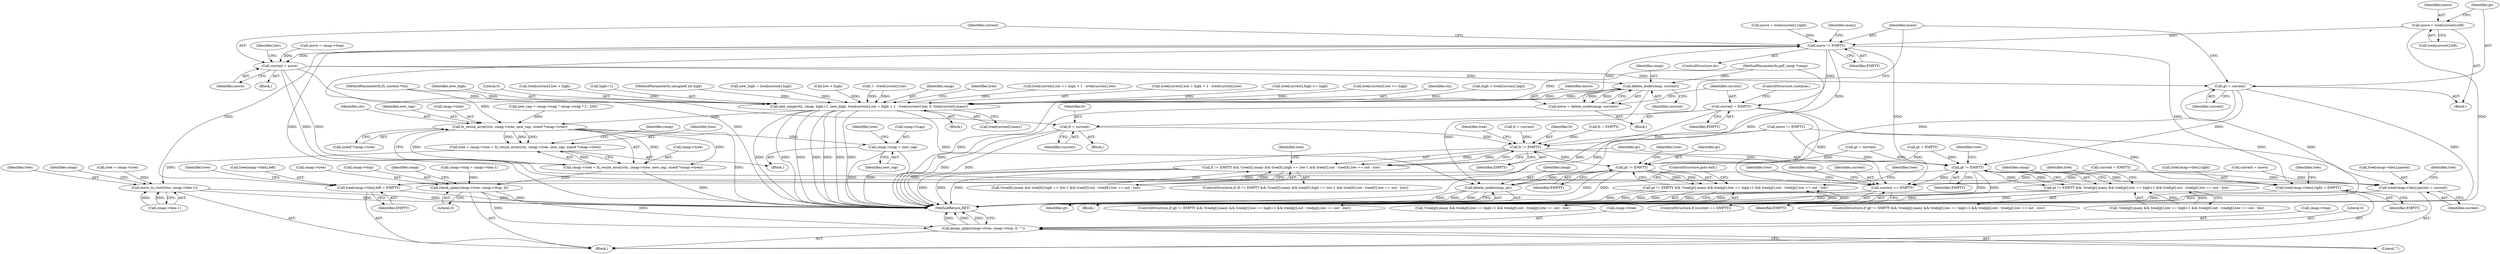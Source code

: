 digraph "0_ghostscript_71ceebcf56e682504da22c4035b39a2d451e8ffd@array" {
"1000340" [label="(Call,move = tree[current].left)"];
"1000362" [label="(Call,move != EMPTY)"];
"1000163" [label="(Call,current = move)"];
"1000222" [label="(Call,delete_node(cmap, current))"];
"1000220" [label="(Call,move = delete_node(cmap, current))"];
"1000303" [label="(Call,add_range(ctx, cmap, high+1, new_high, tree[current].out + high + 1 - tree[current].low, 0, tree[current].many))"];
"1000504" [label="(Call,delete_node(cmap, gt))"];
"1000593" [label="(Call,fz_resize_array(ctx, cmap->tree, new_cap, sizeof *cmap->tree))"];
"1000587" [label="(Call,tree = cmap->tree = fz_resize_array(ctx, cmap->tree, new_cap, sizeof *cmap->tree))"];
"1000726" [label="(Call,move_to_root(tree, cmap->tlen-1))"];
"1000589" [label="(Call,cmap->tree = fz_resize_array(ctx, cmap->tree, new_cap, sizeof *cmap->tree))"];
"1000744" [label="(Call,check_splay(cmap->tree, cmap->ttop, 0))"];
"1000752" [label="(Call,dump_splay(cmap->tree, cmap->ttop, 0, \"\"))"];
"1000604" [label="(Call,cmap->tcap = new_cap)"];
"1000347" [label="(Call,gt = current)"];
"1000457" [label="(Call,gt != EMPTY)"];
"1000456" [label="(Call,gt != EMPTY && !tree[gt].many && tree[gt].low == high+1 && tree[gt].out - tree[gt].low == out - low)"];
"1000510" [label="(Call,gt != EMPTY)"];
"1000509" [label="(Call,gt != EMPTY && !tree[gt].many && tree[gt].low == high+1 && tree[gt].out - tree[gt].low == out - low)"];
"1000645" [label="(Call,tree[cmap->tlen].left = EMPTY)"];
"1000654" [label="(Call,tree[cmap->tlen].right = EMPTY)"];
"1000677" [label="(Call,current == EMPTY)"];
"1000359" [label="(Call,lt = current)"];
"1000412" [label="(Call,lt != EMPTY)"];
"1000411" [label="(Call,lt != EMPTY && !tree[lt].many && tree[lt].high == low-1 && tree[lt].out - tree[lt].low == out - low)"];
"1000636" [label="(Call,tree[cmap->tlen].parent = current)"];
"1000225" [label="(Call,current = EMPTY)"];
"1000219" [label="(Block,)"];
"1000457" [label="(Call,gt != EMPTY)"];
"1000744" [label="(Call,check_splay(cmap->tree, cmap->ttop, 0))"];
"1000119" [label="(Block,)"];
"1000339" [label="(Block,)"];
"1000325" [label="(Literal,0)"];
"1000646" [label="(Call,tree[cmap->tlen].left)"];
"1000608" [label="(Identifier,new_cap)"];
"1000756" [label="(Call,cmap->ttop)"];
"1000224" [label="(Identifier,current)"];
"1000134" [label="(Call,tree = cmap->tree)"];
"1000678" [label="(Identifier,current)"];
"1000155" [label="(Call,lt = EMPTY)"];
"1000645" [label="(Call,tree[cmap->tlen].left = EMPTY)"];
"1000588" [label="(Identifier,tree)"];
"1000575" [label="(Call,new_cap = cmap->tcap ? cmap->tcap * 2 : 256)"];
"1000612" [label="(Identifier,tree)"];
"1000458" [label="(Identifier,gt)"];
"1000332" [label="(Call,tree[current].low > high)"];
"1000677" [label="(Call,current == EMPTY)"];
"1000225" [label="(Call,current = EMPTY)"];
"1000285" [label="(Block,)"];
"1000342" [label="(Call,tree[current].left)"];
"1000361" [label="(Identifier,current)"];
"1000112" [label="(MethodParameterIn,fz_context *ctx)"];
"1000657" [label="(Identifier,tree)"];
"1000761" [label="(MethodReturn,RET)"];
"1000590" [label="(Call,cmap->tree)"];
"1000460" [label="(Call,!tree[gt].many && tree[gt].low == high+1 && tree[gt].out - tree[gt].low == out - low)"];
"1000151" [label="(Call,gt = EMPTY)"];
"1000306" [label="(Call,high+1)"];
"1000604" [label="(Call,cmap->tcap = new_cap)"];
"1000388" [label="(Call,gt = current)"];
"1000369" [label="(Call,current = move)"];
"1000690" [label="(Identifier,tree)"];
"1000760" [label="(Literal,\"\")"];
"1000169" [label="(Identifier,low)"];
"1000748" [label="(Call,cmap->ttop)"];
"1000451" [label="(Identifier,tree)"];
"1000637" [label="(Call,tree[cmap->tlen].parent)"];
"1000662" [label="(Identifier,EMPTY)"];
"1000589" [label="(Call,cmap->tree = fz_resize_array(ctx, cmap->tree, new_cap, sizeof *cmap->tree))"];
"1000115" [label="(MethodParameterIn,unsigned int high)"];
"1000568" [label="(Identifier,cmap)"];
"1000728" [label="(Call,cmap->tlen-1)"];
"1000226" [label="(Identifier,current)"];
"1000352" [label="(Call,move = tree[current].right)"];
"1000287" [label="(Call,new_high = tree[current].high)"];
"1000754" [label="(Identifier,cmap)"];
"1000123" [label="(Call,low > high)"];
"1000549" [label="(Identifier,tree)"];
"1000507" [label="(ControlStructure,goto exit;)"];
"1000318" [label="(Call,1 - tree[current].low)"];
"1000727" [label="(Identifier,tree)"];
"1000513" [label="(Call,!tree[gt].many && tree[gt].low == high+1 && tree[gt].out - tree[gt].low == out - low)"];
"1000351" [label="(Block,)"];
"1000726" [label="(Call,move_to_root(tree, cmap->tlen-1))"];
"1000305" [label="(Identifier,cmap)"];
"1000682" [label="(Identifier,cmap)"];
"1000464" [label="(Identifier,tree)"];
"1000335" [label="(Identifier,tree)"];
"1000183" [label="(Call,tree[current].out += high + 1 - tree[current].low)"];
"1000594" [label="(Identifier,ctx)"];
"1000113" [label="(MethodParameterIn,pdf_cmap *cmap)"];
"1000512" [label="(Identifier,EMPTY)"];
"1000310" [label="(Call,tree[current].out + high + 1 - tree[current].low)"];
"1000165" [label="(Identifier,move)"];
"1000598" [label="(Identifier,new_cap)"];
"1000648" [label="(Identifier,tree)"];
"1000599" [label="(Call,sizeof *cmap->tree)"];
"1000412" [label="(Call,lt != EMPTY)"];
"1000751" [label="(Literal,0)"];
"1000162" [label="(Block,)"];
"1000419" [label="(Identifier,tree)"];
"1000759" [label="(Literal,0)"];
"1000605" [label="(Call,cmap->tcap)"];
"1000363" [label="(Identifier,move)"];
"1000504" [label="(Call,delete_node(cmap, gt))"];
"1000606" [label="(Identifier,cmap)"];
"1000326" [label="(Call,tree[current].many)"];
"1000303" [label="(Call,add_range(ctx, cmap, high+1, new_high, tree[current].out + high + 1 - tree[current].low, 0, tree[current].many))"];
"1000735" [label="(Identifier,cmap)"];
"1000414" [label="(Identifier,EMPTY)"];
"1000595" [label="(Call,cmap->tree)"];
"1000517" [label="(Identifier,tree)"];
"1000456" [label="(Call,gt != EMPTY && !tree[gt].many && tree[gt].low == high+1 && tree[gt].out - tree[gt].low == out - low)"];
"1000222" [label="(Call,delete_node(cmap, current))"];
"1000340" [label="(Call,move = tree[current].left)"];
"1000753" [label="(Call,cmap->tree)"];
"1000227" [label="(Identifier,EMPTY)"];
"1000506" [label="(Identifier,gt)"];
"1000348" [label="(Identifier,gt)"];
"1000164" [label="(Identifier,current)"];
"1000654" [label="(Call,tree[cmap->tlen].right = EMPTY)"];
"1000492" [label="(Block,)"];
"1000733" [label="(Call,cmap->ttop = cmap->tlen-1)"];
"1000360" [label="(Identifier,lt)"];
"1000239" [label="(Call,tree[current].high <= high)"];
"1000644" [label="(Identifier,current)"];
"1000221" [label="(Identifier,move)"];
"1000347" [label="(Call,gt = current)"];
"1000145" [label="(Call,move = cmap->ttop)"];
"1000459" [label="(Identifier,EMPTY)"];
"1000745" [label="(Call,cmap->tree)"];
"1000505" [label="(Identifier,cmap)"];
"1000362" [label="(Call,move != EMPTY)"];
"1000573" [label="(Block,)"];
"1000403" [label="(Call,move != EMPTY)"];
"1000341" [label="(Identifier,move)"];
"1000676" [label="(ControlStructure,if (current == EMPTY))"];
"1000175" [label="(Call,tree[current].low <= high)"];
"1000359" [label="(Call,lt = current)"];
"1000161" [label="(ControlStructure,do)"];
"1000562" [label="(Call,current = EMPTY)"];
"1000510" [label="(Call,gt != EMPTY)"];
"1000163" [label="(Call,current = move)"];
"1000636" [label="(Call,tree[cmap->tlen].parent = current)"];
"1000455" [label="(ControlStructure,if (gt != EMPTY && !tree[gt].many && tree[gt].low == high+1 && tree[gt].out - tree[gt].low == out - low))"];
"1000509" [label="(Call,gt != EMPTY && !tree[gt].many && tree[gt].low == high+1 && tree[gt].out - tree[gt].low == out - low)"];
"1000349" [label="(Identifier,current)"];
"1000408" [label="(Identifier,many)"];
"1000400" [label="(Call,lt = current)"];
"1000511" [label="(Identifier,gt)"];
"1000364" [label="(Identifier,EMPTY)"];
"1000653" [label="(Identifier,EMPTY)"];
"1000413" [label="(Identifier,lt)"];
"1000411" [label="(Call,lt != EMPTY && !tree[lt].many && tree[lt].high == low-1 && tree[lt].out - tree[lt].low == out - low)"];
"1000593" [label="(Call,fz_resize_array(ctx, cmap->tree, new_cap, sizeof *cmap->tree))"];
"1000220" [label="(Call,move = delete_node(cmap, current))"];
"1000496" [label="(Identifier,tree)"];
"1000655" [label="(Call,tree[cmap->tlen].right)"];
"1000410" [label="(ControlStructure,if (lt != EMPTY && !tree[lt].many && tree[lt].high == low-1 && tree[lt].out - tree[lt].low == out - low))"];
"1000587" [label="(Call,tree = cmap->tree = fz_resize_array(ctx, cmap->tree, new_cap, sizeof *cmap->tree))"];
"1000304" [label="(Identifier,ctx)"];
"1000415" [label="(Call,!tree[lt].many && tree[lt].high == low-1 && tree[lt].out - tree[lt].low == out - low)"];
"1000228" [label="(ControlStructure,continue;)"];
"1000223" [label="(Identifier,cmap)"];
"1000278" [label="(Call,high < tree[current].high)"];
"1000666" [label="(Identifier,tree)"];
"1000508" [label="(ControlStructure,if (gt != EMPTY && !tree[gt].many && tree[gt].low == high+1 && tree[gt].out - tree[gt].low == out - low))"];
"1000752" [label="(Call,dump_splay(cmap->tree, cmap->ttop, 0, \"\"))"];
"1000679" [label="(Identifier,EMPTY)"];
"1000309" [label="(Identifier,new_high)"];
"1000340" -> "1000339"  [label="AST: "];
"1000340" -> "1000342"  [label="CFG: "];
"1000341" -> "1000340"  [label="AST: "];
"1000342" -> "1000340"  [label="AST: "];
"1000348" -> "1000340"  [label="CFG: "];
"1000340" -> "1000761"  [label="DDG: "];
"1000340" -> "1000362"  [label="DDG: "];
"1000362" -> "1000161"  [label="AST: "];
"1000362" -> "1000364"  [label="CFG: "];
"1000363" -> "1000362"  [label="AST: "];
"1000364" -> "1000362"  [label="AST: "];
"1000164" -> "1000362"  [label="CFG: "];
"1000408" -> "1000362"  [label="CFG: "];
"1000362" -> "1000761"  [label="DDG: "];
"1000362" -> "1000761"  [label="DDG: "];
"1000362" -> "1000163"  [label="DDG: "];
"1000362" -> "1000225"  [label="DDG: "];
"1000220" -> "1000362"  [label="DDG: "];
"1000352" -> "1000362"  [label="DDG: "];
"1000362" -> "1000412"  [label="DDG: "];
"1000362" -> "1000645"  [label="DDG: "];
"1000362" -> "1000654"  [label="DDG: "];
"1000362" -> "1000677"  [label="DDG: "];
"1000163" -> "1000162"  [label="AST: "];
"1000163" -> "1000165"  [label="CFG: "];
"1000164" -> "1000163"  [label="AST: "];
"1000165" -> "1000163"  [label="AST: "];
"1000169" -> "1000163"  [label="CFG: "];
"1000145" -> "1000163"  [label="DDG: "];
"1000163" -> "1000222"  [label="DDG: "];
"1000163" -> "1000347"  [label="DDG: "];
"1000163" -> "1000359"  [label="DDG: "];
"1000163" -> "1000636"  [label="DDG: "];
"1000163" -> "1000677"  [label="DDG: "];
"1000222" -> "1000220"  [label="AST: "];
"1000222" -> "1000224"  [label="CFG: "];
"1000223" -> "1000222"  [label="AST: "];
"1000224" -> "1000222"  [label="AST: "];
"1000220" -> "1000222"  [label="CFG: "];
"1000222" -> "1000761"  [label="DDG: "];
"1000222" -> "1000220"  [label="DDG: "];
"1000222" -> "1000220"  [label="DDG: "];
"1000303" -> "1000222"  [label="DDG: "];
"1000113" -> "1000222"  [label="DDG: "];
"1000222" -> "1000303"  [label="DDG: "];
"1000222" -> "1000504"  [label="DDG: "];
"1000220" -> "1000219"  [label="AST: "];
"1000221" -> "1000220"  [label="AST: "];
"1000226" -> "1000220"  [label="CFG: "];
"1000220" -> "1000761"  [label="DDG: "];
"1000303" -> "1000285"  [label="AST: "];
"1000303" -> "1000326"  [label="CFG: "];
"1000304" -> "1000303"  [label="AST: "];
"1000305" -> "1000303"  [label="AST: "];
"1000306" -> "1000303"  [label="AST: "];
"1000309" -> "1000303"  [label="AST: "];
"1000310" -> "1000303"  [label="AST: "];
"1000325" -> "1000303"  [label="AST: "];
"1000326" -> "1000303"  [label="AST: "];
"1000335" -> "1000303"  [label="CFG: "];
"1000303" -> "1000761"  [label="DDG: "];
"1000303" -> "1000761"  [label="DDG: "];
"1000303" -> "1000761"  [label="DDG: "];
"1000303" -> "1000761"  [label="DDG: "];
"1000303" -> "1000761"  [label="DDG: "];
"1000303" -> "1000761"  [label="DDG: "];
"1000303" -> "1000761"  [label="DDG: "];
"1000112" -> "1000303"  [label="DDG: "];
"1000287" -> "1000303"  [label="DDG: "];
"1000183" -> "1000303"  [label="DDG: "];
"1000115" -> "1000303"  [label="DDG: "];
"1000123" -> "1000303"  [label="DDG: "];
"1000175" -> "1000303"  [label="DDG: "];
"1000278" -> "1000303"  [label="DDG: "];
"1000332" -> "1000303"  [label="DDG: "];
"1000239" -> "1000303"  [label="DDG: "];
"1000318" -> "1000303"  [label="DDG: "];
"1000318" -> "1000303"  [label="DDG: "];
"1000113" -> "1000303"  [label="DDG: "];
"1000303" -> "1000504"  [label="DDG: "];
"1000303" -> "1000593"  [label="DDG: "];
"1000504" -> "1000492"  [label="AST: "];
"1000504" -> "1000506"  [label="CFG: "];
"1000505" -> "1000504"  [label="AST: "];
"1000506" -> "1000504"  [label="AST: "];
"1000507" -> "1000504"  [label="CFG: "];
"1000504" -> "1000761"  [label="DDG: "];
"1000504" -> "1000761"  [label="DDG: "];
"1000504" -> "1000761"  [label="DDG: "];
"1000113" -> "1000504"  [label="DDG: "];
"1000457" -> "1000504"  [label="DDG: "];
"1000593" -> "1000589"  [label="AST: "];
"1000593" -> "1000599"  [label="CFG: "];
"1000594" -> "1000593"  [label="AST: "];
"1000595" -> "1000593"  [label="AST: "];
"1000598" -> "1000593"  [label="AST: "];
"1000599" -> "1000593"  [label="AST: "];
"1000589" -> "1000593"  [label="CFG: "];
"1000593" -> "1000761"  [label="DDG: "];
"1000593" -> "1000587"  [label="DDG: "];
"1000593" -> "1000587"  [label="DDG: "];
"1000593" -> "1000587"  [label="DDG: "];
"1000593" -> "1000589"  [label="DDG: "];
"1000593" -> "1000589"  [label="DDG: "];
"1000593" -> "1000589"  [label="DDG: "];
"1000112" -> "1000593"  [label="DDG: "];
"1000575" -> "1000593"  [label="DDG: "];
"1000593" -> "1000604"  [label="DDG: "];
"1000587" -> "1000573"  [label="AST: "];
"1000587" -> "1000589"  [label="CFG: "];
"1000588" -> "1000587"  [label="AST: "];
"1000589" -> "1000587"  [label="AST: "];
"1000606" -> "1000587"  [label="CFG: "];
"1000589" -> "1000587"  [label="DDG: "];
"1000587" -> "1000726"  [label="DDG: "];
"1000726" -> "1000119"  [label="AST: "];
"1000726" -> "1000728"  [label="CFG: "];
"1000727" -> "1000726"  [label="AST: "];
"1000728" -> "1000726"  [label="AST: "];
"1000735" -> "1000726"  [label="CFG: "];
"1000726" -> "1000761"  [label="DDG: "];
"1000726" -> "1000761"  [label="DDG: "];
"1000134" -> "1000726"  [label="DDG: "];
"1000728" -> "1000726"  [label="DDG: "];
"1000728" -> "1000726"  [label="DDG: "];
"1000590" -> "1000589"  [label="AST: "];
"1000589" -> "1000761"  [label="DDG: "];
"1000589" -> "1000744"  [label="DDG: "];
"1000744" -> "1000119"  [label="AST: "];
"1000744" -> "1000751"  [label="CFG: "];
"1000745" -> "1000744"  [label="AST: "];
"1000748" -> "1000744"  [label="AST: "];
"1000751" -> "1000744"  [label="AST: "];
"1000754" -> "1000744"  [label="CFG: "];
"1000744" -> "1000761"  [label="DDG: "];
"1000733" -> "1000744"  [label="DDG: "];
"1000744" -> "1000752"  [label="DDG: "];
"1000744" -> "1000752"  [label="DDG: "];
"1000752" -> "1000119"  [label="AST: "];
"1000752" -> "1000760"  [label="CFG: "];
"1000753" -> "1000752"  [label="AST: "];
"1000756" -> "1000752"  [label="AST: "];
"1000759" -> "1000752"  [label="AST: "];
"1000760" -> "1000752"  [label="AST: "];
"1000761" -> "1000752"  [label="CFG: "];
"1000752" -> "1000761"  [label="DDG: "];
"1000752" -> "1000761"  [label="DDG: "];
"1000752" -> "1000761"  [label="DDG: "];
"1000604" -> "1000573"  [label="AST: "];
"1000604" -> "1000608"  [label="CFG: "];
"1000605" -> "1000604"  [label="AST: "];
"1000608" -> "1000604"  [label="AST: "];
"1000612" -> "1000604"  [label="CFG: "];
"1000604" -> "1000761"  [label="DDG: "];
"1000604" -> "1000761"  [label="DDG: "];
"1000347" -> "1000339"  [label="AST: "];
"1000347" -> "1000349"  [label="CFG: "];
"1000348" -> "1000347"  [label="AST: "];
"1000349" -> "1000347"  [label="AST: "];
"1000363" -> "1000347"  [label="CFG: "];
"1000347" -> "1000761"  [label="DDG: "];
"1000347" -> "1000761"  [label="DDG: "];
"1000347" -> "1000457"  [label="DDG: "];
"1000347" -> "1000510"  [label="DDG: "];
"1000457" -> "1000456"  [label="AST: "];
"1000457" -> "1000459"  [label="CFG: "];
"1000458" -> "1000457"  [label="AST: "];
"1000459" -> "1000457"  [label="AST: "];
"1000464" -> "1000457"  [label="CFG: "];
"1000456" -> "1000457"  [label="CFG: "];
"1000457" -> "1000761"  [label="DDG: "];
"1000457" -> "1000761"  [label="DDG: "];
"1000457" -> "1000456"  [label="DDG: "];
"1000457" -> "1000456"  [label="DDG: "];
"1000388" -> "1000457"  [label="DDG: "];
"1000151" -> "1000457"  [label="DDG: "];
"1000412" -> "1000457"  [label="DDG: "];
"1000456" -> "1000455"  [label="AST: "];
"1000456" -> "1000460"  [label="CFG: "];
"1000460" -> "1000456"  [label="AST: "];
"1000496" -> "1000456"  [label="CFG: "];
"1000507" -> "1000456"  [label="CFG: "];
"1000456" -> "1000761"  [label="DDG: "];
"1000456" -> "1000761"  [label="DDG: "];
"1000456" -> "1000761"  [label="DDG: "];
"1000460" -> "1000456"  [label="DDG: "];
"1000460" -> "1000456"  [label="DDG: "];
"1000510" -> "1000509"  [label="AST: "];
"1000510" -> "1000512"  [label="CFG: "];
"1000511" -> "1000510"  [label="AST: "];
"1000512" -> "1000510"  [label="AST: "];
"1000517" -> "1000510"  [label="CFG: "];
"1000509" -> "1000510"  [label="CFG: "];
"1000510" -> "1000761"  [label="DDG: "];
"1000510" -> "1000761"  [label="DDG: "];
"1000510" -> "1000509"  [label="DDG: "];
"1000510" -> "1000509"  [label="DDG: "];
"1000388" -> "1000510"  [label="DDG: "];
"1000151" -> "1000510"  [label="DDG: "];
"1000412" -> "1000510"  [label="DDG: "];
"1000510" -> "1000645"  [label="DDG: "];
"1000510" -> "1000654"  [label="DDG: "];
"1000510" -> "1000677"  [label="DDG: "];
"1000509" -> "1000508"  [label="AST: "];
"1000509" -> "1000513"  [label="CFG: "];
"1000513" -> "1000509"  [label="AST: "];
"1000549" -> "1000509"  [label="CFG: "];
"1000568" -> "1000509"  [label="CFG: "];
"1000509" -> "1000761"  [label="DDG: "];
"1000509" -> "1000761"  [label="DDG: "];
"1000509" -> "1000761"  [label="DDG: "];
"1000513" -> "1000509"  [label="DDG: "];
"1000513" -> "1000509"  [label="DDG: "];
"1000645" -> "1000119"  [label="AST: "];
"1000645" -> "1000653"  [label="CFG: "];
"1000646" -> "1000645"  [label="AST: "];
"1000653" -> "1000645"  [label="AST: "];
"1000657" -> "1000645"  [label="CFG: "];
"1000645" -> "1000761"  [label="DDG: "];
"1000403" -> "1000645"  [label="DDG: "];
"1000654" -> "1000119"  [label="AST: "];
"1000654" -> "1000662"  [label="CFG: "];
"1000655" -> "1000654"  [label="AST: "];
"1000662" -> "1000654"  [label="AST: "];
"1000666" -> "1000654"  [label="CFG: "];
"1000654" -> "1000761"  [label="DDG: "];
"1000403" -> "1000654"  [label="DDG: "];
"1000677" -> "1000676"  [label="AST: "];
"1000677" -> "1000679"  [label="CFG: "];
"1000678" -> "1000677"  [label="AST: "];
"1000679" -> "1000677"  [label="AST: "];
"1000682" -> "1000677"  [label="CFG: "];
"1000690" -> "1000677"  [label="CFG: "];
"1000677" -> "1000761"  [label="DDG: "];
"1000677" -> "1000761"  [label="DDG: "];
"1000677" -> "1000761"  [label="DDG: "];
"1000225" -> "1000677"  [label="DDG: "];
"1000562" -> "1000677"  [label="DDG: "];
"1000369" -> "1000677"  [label="DDG: "];
"1000403" -> "1000677"  [label="DDG: "];
"1000359" -> "1000351"  [label="AST: "];
"1000359" -> "1000361"  [label="CFG: "];
"1000360" -> "1000359"  [label="AST: "];
"1000361" -> "1000359"  [label="AST: "];
"1000363" -> "1000359"  [label="CFG: "];
"1000359" -> "1000761"  [label="DDG: "];
"1000359" -> "1000761"  [label="DDG: "];
"1000359" -> "1000412"  [label="DDG: "];
"1000412" -> "1000411"  [label="AST: "];
"1000412" -> "1000414"  [label="CFG: "];
"1000413" -> "1000412"  [label="AST: "];
"1000414" -> "1000412"  [label="AST: "];
"1000419" -> "1000412"  [label="CFG: "];
"1000411" -> "1000412"  [label="CFG: "];
"1000412" -> "1000761"  [label="DDG: "];
"1000412" -> "1000411"  [label="DDG: "];
"1000412" -> "1000411"  [label="DDG: "];
"1000400" -> "1000412"  [label="DDG: "];
"1000155" -> "1000412"  [label="DDG: "];
"1000403" -> "1000412"  [label="DDG: "];
"1000411" -> "1000410"  [label="AST: "];
"1000411" -> "1000415"  [label="CFG: "];
"1000415" -> "1000411"  [label="AST: "];
"1000451" -> "1000411"  [label="CFG: "];
"1000511" -> "1000411"  [label="CFG: "];
"1000411" -> "1000761"  [label="DDG: "];
"1000411" -> "1000761"  [label="DDG: "];
"1000411" -> "1000761"  [label="DDG: "];
"1000415" -> "1000411"  [label="DDG: "];
"1000415" -> "1000411"  [label="DDG: "];
"1000636" -> "1000119"  [label="AST: "];
"1000636" -> "1000644"  [label="CFG: "];
"1000637" -> "1000636"  [label="AST: "];
"1000644" -> "1000636"  [label="AST: "];
"1000648" -> "1000636"  [label="CFG: "];
"1000636" -> "1000761"  [label="DDG: "];
"1000225" -> "1000636"  [label="DDG: "];
"1000562" -> "1000636"  [label="DDG: "];
"1000369" -> "1000636"  [label="DDG: "];
"1000225" -> "1000219"  [label="AST: "];
"1000225" -> "1000227"  [label="CFG: "];
"1000226" -> "1000225"  [label="AST: "];
"1000227" -> "1000225"  [label="AST: "];
"1000228" -> "1000225"  [label="CFG: "];
"1000225" -> "1000761"  [label="DDG: "];
}
